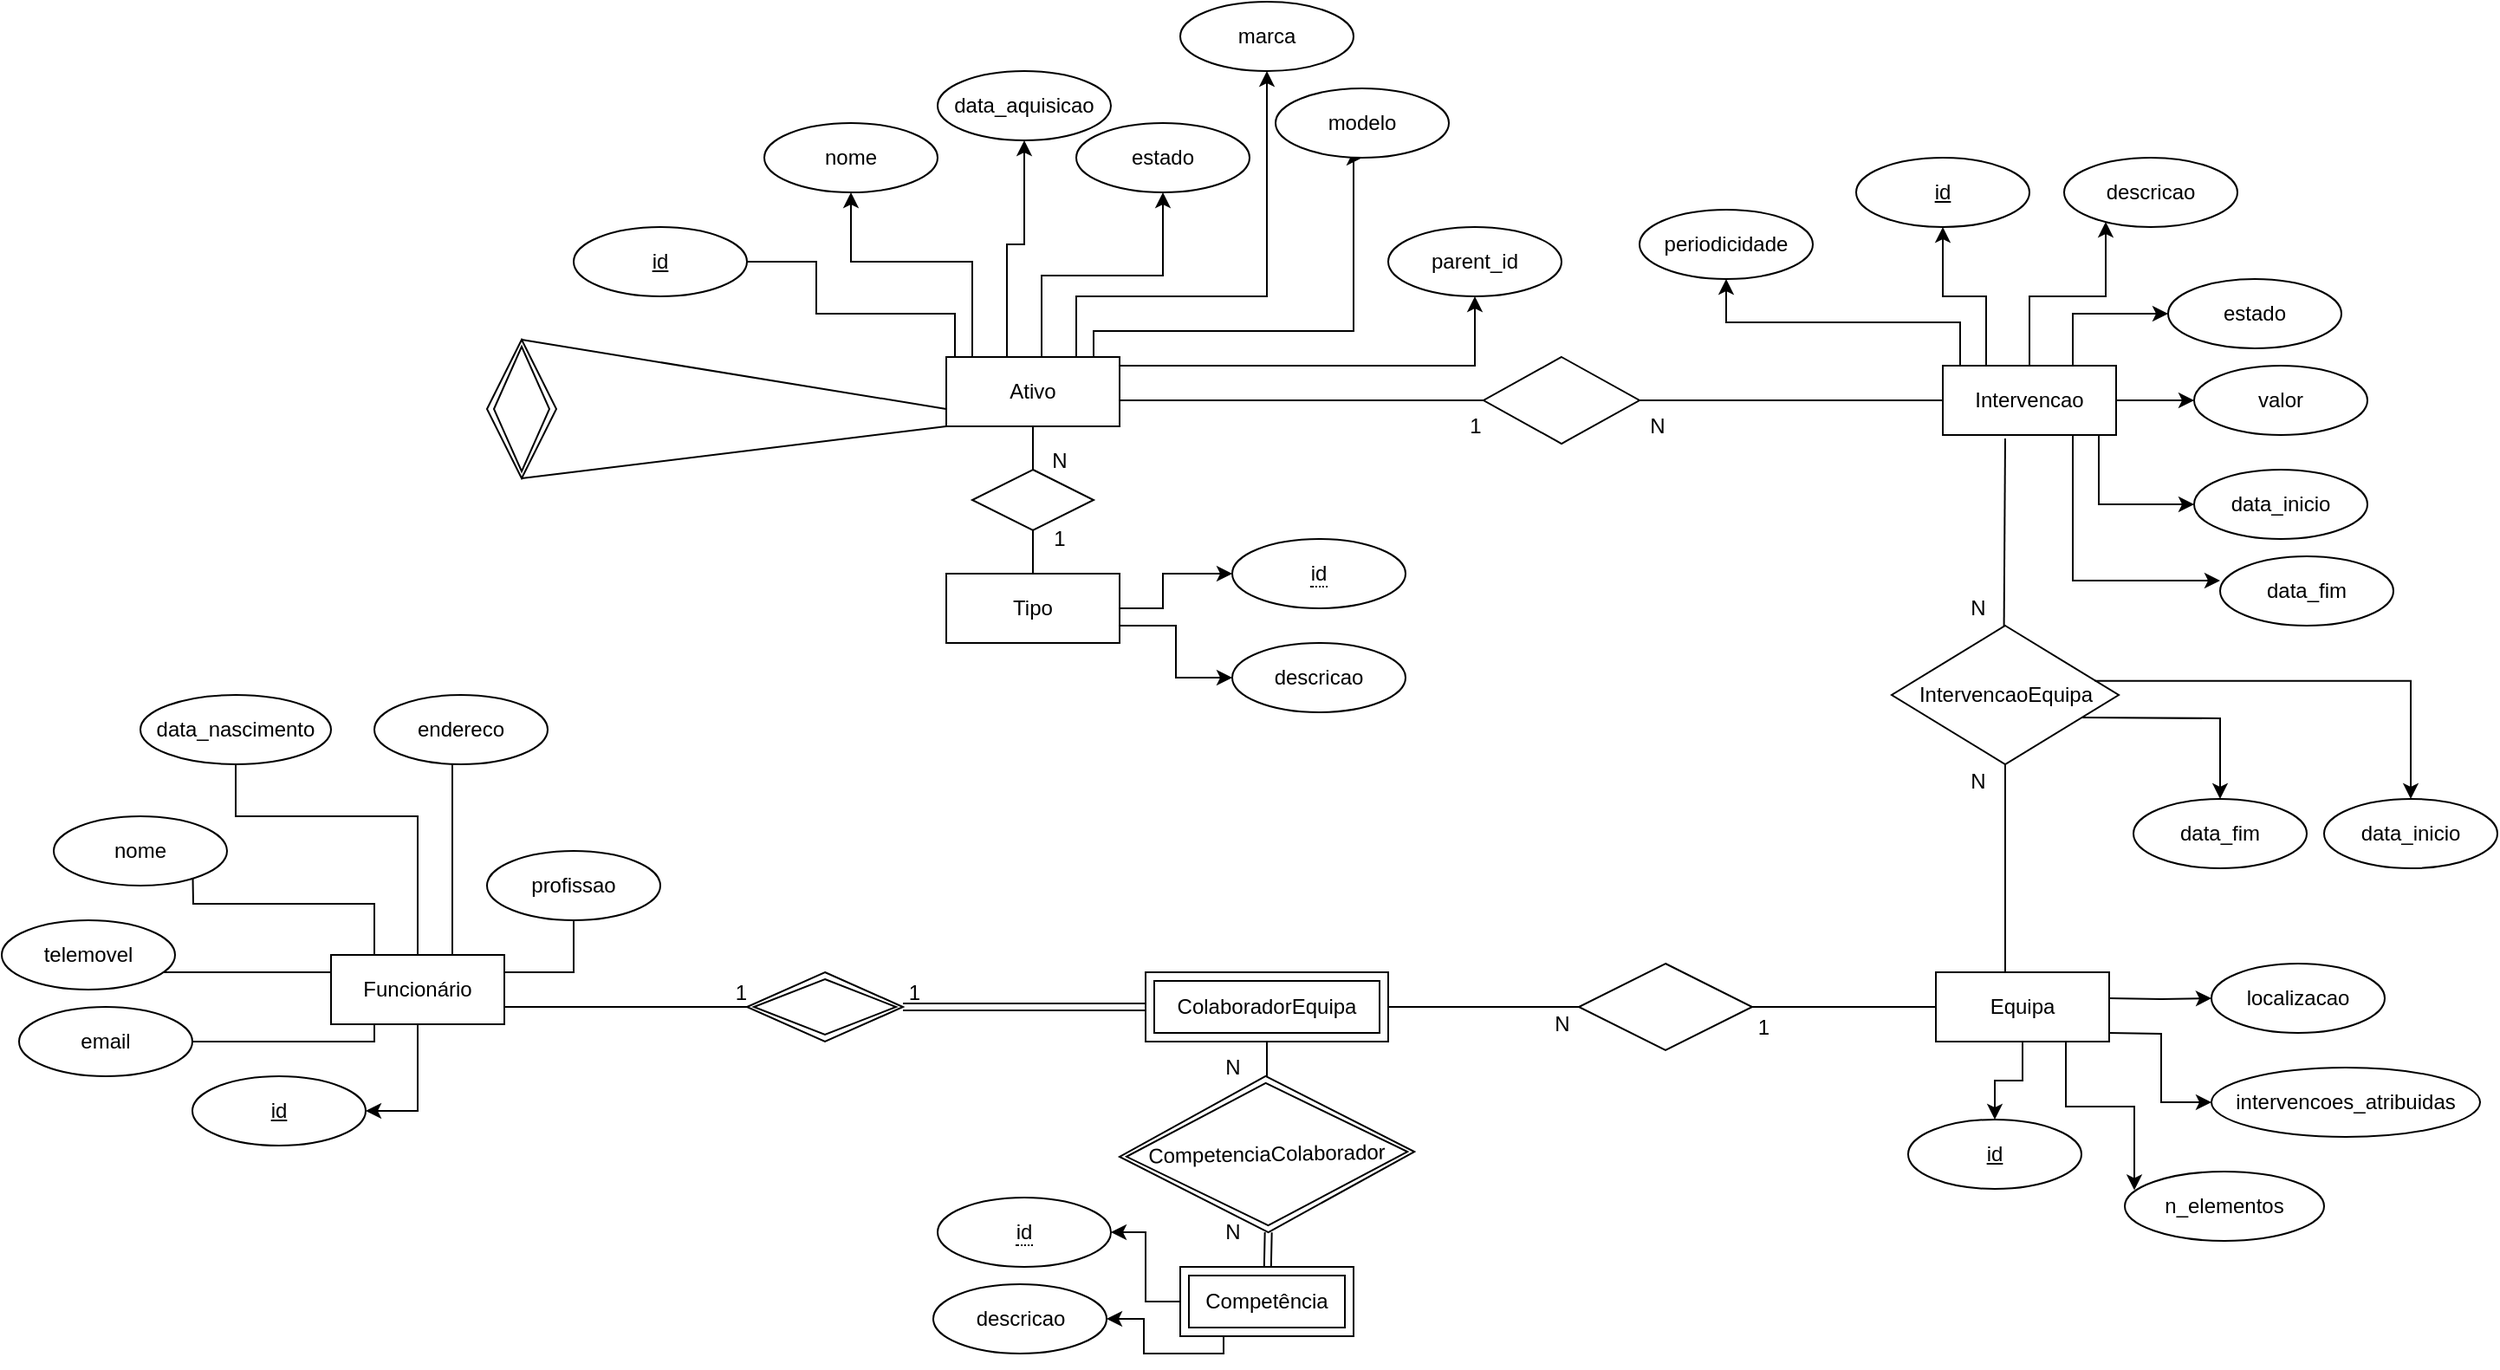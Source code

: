 <mxfile version="15.9.1" type="device"><diagram id="R2lEEEUBdFMjLlhIrx00" name="Page-1"><mxGraphModel dx="2708" dy="793" grid="1" gridSize="10" guides="1" tooltips="1" connect="1" arrows="1" fold="1" page="1" pageScale="1" pageWidth="850" pageHeight="1100" math="0" shadow="0" extFonts="Permanent Marker^https://fonts.googleapis.com/css?family=Permanent+Marker"><root><mxCell id="0"/><mxCell id="1" parent="0"/><mxCell id="d2GpT1aPCgtXl0htd-nq-5" style="edgeStyle=orthogonalEdgeStyle;rounded=0;orthogonalLoop=1;jettySize=auto;html=1;" parent="1" source="d2GpT1aPCgtXl0htd-nq-1" edge="1"><mxGeometry relative="1" as="geometry"><mxPoint x="-260" y="280" as="sourcePoint"/><mxPoint x="-370" y="220" as="targetPoint"/><Array as="points"><mxPoint x="-240" y="250"/><mxPoint x="-320" y="250"/><mxPoint x="-320" y="220"/></Array></mxGeometry></mxCell><mxCell id="d2GpT1aPCgtXl0htd-nq-7" style="edgeStyle=orthogonalEdgeStyle;rounded=0;orthogonalLoop=1;jettySize=auto;html=1;" parent="1" source="d2GpT1aPCgtXl0htd-nq-1" target="d2GpT1aPCgtXl0htd-nq-6" edge="1"><mxGeometry relative="1" as="geometry"><Array as="points"><mxPoint x="-230" y="220"/><mxPoint x="-300" y="220"/></Array></mxGeometry></mxCell><mxCell id="d2GpT1aPCgtXl0htd-nq-9" style="edgeStyle=orthogonalEdgeStyle;rounded=0;orthogonalLoop=1;jettySize=auto;html=1;exitX=0.5;exitY=0;exitDx=0;exitDy=0;entryX=0.5;entryY=1;entryDx=0;entryDy=0;" parent="1" source="d2GpT1aPCgtXl0htd-nq-1" target="d2GpT1aPCgtXl0htd-nq-8" edge="1"><mxGeometry relative="1" as="geometry"><Array as="points"><mxPoint x="-210" y="275"/><mxPoint x="-210" y="210"/><mxPoint x="-200" y="210"/></Array></mxGeometry></mxCell><mxCell id="d2GpT1aPCgtXl0htd-nq-11" style="edgeStyle=orthogonalEdgeStyle;rounded=0;orthogonalLoop=1;jettySize=auto;html=1;exitX=0.75;exitY=0;exitDx=0;exitDy=0;" parent="1" source="d2GpT1aPCgtXl0htd-nq-1" target="d2GpT1aPCgtXl0htd-nq-10" edge="1"><mxGeometry relative="1" as="geometry"><Array as="points"><mxPoint x="-190" y="275"/><mxPoint x="-190" y="228"/><mxPoint x="-120" y="228"/></Array></mxGeometry></mxCell><mxCell id="d2GpT1aPCgtXl0htd-nq-12" style="edgeStyle=orthogonalEdgeStyle;rounded=0;orthogonalLoop=1;jettySize=auto;html=1;entryX=0.5;entryY=1;entryDx=0;entryDy=0;exitX=1;exitY=0;exitDx=0;exitDy=0;" parent="1" source="d2GpT1aPCgtXl0htd-nq-1" target="d2GpT1aPCgtXl0htd-nq-13" edge="1"><mxGeometry relative="1" as="geometry"><mxPoint x="40" y="140" as="targetPoint"/><mxPoint x="-140" y="250" as="sourcePoint"/><Array as="points"><mxPoint x="-170" y="275"/><mxPoint x="-170" y="240"/><mxPoint x="-60" y="240"/></Array></mxGeometry></mxCell><mxCell id="d2GpT1aPCgtXl0htd-nq-15" style="edgeStyle=orthogonalEdgeStyle;rounded=0;orthogonalLoop=1;jettySize=auto;html=1;exitX=1;exitY=0;exitDx=0;exitDy=0;entryX=0.5;entryY=1;entryDx=0;entryDy=0;" parent="1" source="d2GpT1aPCgtXl0htd-nq-1" target="d2GpT1aPCgtXl0htd-nq-14" edge="1"><mxGeometry relative="1" as="geometry"><Array as="points"><mxPoint x="-160" y="275"/><mxPoint x="-160" y="260"/><mxPoint x="-10" y="260"/><mxPoint x="-10" y="160"/></Array><mxPoint x="-10" y="170" as="targetPoint"/></mxGeometry></mxCell><mxCell id="ImUq35g0bBFaCfp_P4Fi-3" style="edgeStyle=orthogonalEdgeStyle;rounded=0;orthogonalLoop=1;jettySize=auto;html=1;exitX=1;exitY=0.5;exitDx=0;exitDy=0;entryX=0.5;entryY=1;entryDx=0;entryDy=0;" parent="1" source="d2GpT1aPCgtXl0htd-nq-1" target="ImUq35g0bBFaCfp_P4Fi-2" edge="1"><mxGeometry relative="1" as="geometry"><Array as="points"><mxPoint x="-145" y="280"/><mxPoint x="60" y="280"/></Array></mxGeometry></mxCell><mxCell id="d2GpT1aPCgtXl0htd-nq-4" value="id" style="ellipse;whiteSpace=wrap;html=1;align=center;fontStyle=4;" parent="1" vertex="1"><mxGeometry x="-460" y="200" width="100" height="40" as="geometry"/></mxCell><mxCell id="d2GpT1aPCgtXl0htd-nq-6" value="nome" style="ellipse;whiteSpace=wrap;html=1;align=center;" parent="1" vertex="1"><mxGeometry x="-350" y="140" width="100" height="40" as="geometry"/></mxCell><mxCell id="d2GpT1aPCgtXl0htd-nq-8" value="data_aquisicao" style="ellipse;whiteSpace=wrap;html=1;align=center;" parent="1" vertex="1"><mxGeometry x="-250" y="110" width="100" height="40" as="geometry"/></mxCell><mxCell id="d2GpT1aPCgtXl0htd-nq-10" value="estado" style="ellipse;whiteSpace=wrap;html=1;align=center;" parent="1" vertex="1"><mxGeometry x="-170" y="140" width="100" height="40" as="geometry"/></mxCell><mxCell id="d2GpT1aPCgtXl0htd-nq-13" value="marca" style="ellipse;whiteSpace=wrap;html=1;align=center;" parent="1" vertex="1"><mxGeometry x="-110" y="70" width="100" height="40" as="geometry"/></mxCell><mxCell id="d2GpT1aPCgtXl0htd-nq-14" value="modelo" style="ellipse;whiteSpace=wrap;html=1;align=center;" parent="1" vertex="1"><mxGeometry x="-55" y="120" width="100" height="40" as="geometry"/></mxCell><mxCell id="d2GpT1aPCgtXl0htd-nq-18" style="edgeStyle=orthogonalEdgeStyle;rounded=0;orthogonalLoop=1;jettySize=auto;html=1;exitX=0.25;exitY=0;exitDx=0;exitDy=0;" parent="1" source="d2GpT1aPCgtXl0htd-nq-16" edge="1"><mxGeometry relative="1" as="geometry"><mxPoint x="-680" y="560" as="targetPoint"/></mxGeometry></mxCell><mxCell id="d2GpT1aPCgtXl0htd-nq-20" style="edgeStyle=orthogonalEdgeStyle;rounded=0;orthogonalLoop=1;jettySize=auto;html=1;exitX=0.5;exitY=0;exitDx=0;exitDy=0;" parent="1" source="d2GpT1aPCgtXl0htd-nq-16" edge="1"><mxGeometry relative="1" as="geometry"><mxPoint x="-655" y="500" as="targetPoint"/><Array as="points"><mxPoint x="-550" y="540"/><mxPoint x="-655" y="540"/></Array></mxGeometry></mxCell><mxCell id="KP4PeidGwkODDgZgxUq2-19" style="edgeStyle=orthogonalEdgeStyle;rounded=0;orthogonalLoop=1;jettySize=auto;html=1;exitX=1;exitY=0;exitDx=0;exitDy=0;" parent="1" source="d2GpT1aPCgtXl0htd-nq-16" edge="1"><mxGeometry relative="1" as="geometry"><mxPoint x="-520" y="500" as="targetPoint"/><Array as="points"><mxPoint x="-530" y="620"/><mxPoint x="-530" y="490"/><mxPoint x="-510" y="490"/></Array></mxGeometry></mxCell><mxCell id="KP4PeidGwkODDgZgxUq2-25" style="edgeStyle=orthogonalEdgeStyle;rounded=0;orthogonalLoop=1;jettySize=auto;html=1;exitX=0.25;exitY=1;exitDx=0;exitDy=0;" parent="1" source="d2GpT1aPCgtXl0htd-nq-16" edge="1"><mxGeometry relative="1" as="geometry"><mxPoint x="-690" y="670" as="targetPoint"/><Array as="points"><mxPoint x="-575" y="670"/></Array></mxGeometry></mxCell><mxCell id="KP4PeidGwkODDgZgxUq2-31" style="edgeStyle=orthogonalEdgeStyle;rounded=0;orthogonalLoop=1;jettySize=auto;html=1;exitX=0.5;exitY=1;exitDx=0;exitDy=0;entryX=1;entryY=0.5;entryDx=0;entryDy=0;" parent="1" source="d2GpT1aPCgtXl0htd-nq-16" target="KP4PeidGwkODDgZgxUq2-29" edge="1"><mxGeometry relative="1" as="geometry"><mxPoint x="-600" y="770" as="targetPoint"/></mxGeometry></mxCell><mxCell id="d2GpT1aPCgtXl0htd-nq-16" value="Funcionário" style="whiteSpace=wrap;html=1;align=center;" parent="1" vertex="1"><mxGeometry x="-600" y="620" width="100" height="40" as="geometry"/></mxCell><mxCell id="d2GpT1aPCgtXl0htd-nq-21" value="nome" style="ellipse;whiteSpace=wrap;html=1;align=center;" parent="1" vertex="1"><mxGeometry x="-760" y="540" width="100" height="40" as="geometry"/></mxCell><mxCell id="d2GpT1aPCgtXl0htd-nq-23" value="data_nascimento" style="ellipse;whiteSpace=wrap;html=1;align=center;" parent="1" vertex="1"><mxGeometry x="-710" y="470" width="110" height="40" as="geometry"/></mxCell><mxCell id="d2GpT1aPCgtXl0htd-nq-33" style="edgeStyle=orthogonalEdgeStyle;rounded=0;orthogonalLoop=1;jettySize=auto;html=1;exitX=1;exitY=0.25;exitDx=0;exitDy=0;entryX=0;entryY=0.5;entryDx=0;entryDy=0;" parent="1" target="d2GpT1aPCgtXl0htd-nq-32" edge="1" source="2pOSU3FEj7hNrNB9tdmA-8"><mxGeometry relative="1" as="geometry"><mxPoint x="-145" y="420" as="sourcePoint"/><Array as="points"><mxPoint x="-145" y="420"/><mxPoint x="-120" y="420"/><mxPoint x="-120" y="400"/></Array></mxGeometry></mxCell><mxCell id="d2GpT1aPCgtXl0htd-nq-35" style="edgeStyle=orthogonalEdgeStyle;rounded=0;orthogonalLoop=1;jettySize=auto;html=1;exitX=1;exitY=0.75;exitDx=0;exitDy=0;" parent="1" target="d2GpT1aPCgtXl0htd-nq-34" edge="1" source="2pOSU3FEj7hNrNB9tdmA-8"><mxGeometry relative="1" as="geometry"><mxPoint x="-145" y="440" as="sourcePoint"/></mxGeometry></mxCell><mxCell id="d2GpT1aPCgtXl0htd-nq-32" value="&lt;span style=&quot;border-bottom: 1px dotted&quot;&gt;id&lt;br&gt;&lt;/span&gt;" style="ellipse;whiteSpace=wrap;html=1;align=center;rounded=0;" parent="1" vertex="1"><mxGeometry x="-80" y="380" width="100" height="40" as="geometry"/></mxCell><mxCell id="d2GpT1aPCgtXl0htd-nq-34" value="descricao" style="ellipse;whiteSpace=wrap;html=1;align=center;rounded=0;" parent="1" vertex="1"><mxGeometry x="-80" y="440" width="100" height="40" as="geometry"/></mxCell><mxCell id="KP4PeidGwkODDgZgxUq2-4" value="" style="shape=rhombus;double=1;perimeter=rhombusPerimeter;whiteSpace=wrap;html=1;align=center;rounded=0;rotation=-90;" parent="1" vertex="1"><mxGeometry x="-530" y="285" width="80" height="40" as="geometry"/></mxCell><mxCell id="KP4PeidGwkODDgZgxUq2-11" value="" style="endArrow=none;html=1;rounded=0;exitX=1;exitY=0.5;exitDx=0;exitDy=0;entryX=0;entryY=0.75;entryDx=0;entryDy=0;" parent="1" source="KP4PeidGwkODDgZgxUq2-4" target="d2GpT1aPCgtXl0htd-nq-1" edge="1"><mxGeometry relative="1" as="geometry"><mxPoint x="-390" y="420" as="sourcePoint"/><mxPoint x="-230" y="420" as="targetPoint"/></mxGeometry></mxCell><mxCell id="KP4PeidGwkODDgZgxUq2-15" value="" style="html=1;rounded=0;exitX=0.5;exitY=1;exitDx=0;exitDy=0;startArrow=none;" parent="1" edge="1" source="2pOSU3FEj7hNrNB9tdmA-8"><mxGeometry relative="1" as="geometry"><mxPoint x="-195" y="380" as="sourcePoint"/><mxPoint x="-195" y="420" as="targetPoint"/></mxGeometry></mxCell><mxCell id="KP4PeidGwkODDgZgxUq2-17" value="" style="endArrow=none;html=1;rounded=0;entryX=0.5;entryY=0;entryDx=0;entryDy=0;exitX=0.5;exitY=1;exitDx=0;exitDy=0;startArrow=none;" parent="1" source="2pOSU3FEj7hNrNB9tdmA-9" edge="1"><mxGeometry relative="1" as="geometry"><mxPoint x="-380" y="360" as="sourcePoint"/><mxPoint x="-195" y="340" as="targetPoint"/></mxGeometry></mxCell><mxCell id="KP4PeidGwkODDgZgxUq2-18" value="endereco" style="ellipse;whiteSpace=wrap;html=1;align=center;" parent="1" vertex="1"><mxGeometry x="-575" y="470" width="100" height="40" as="geometry"/></mxCell><mxCell id="KP4PeidGwkODDgZgxUq2-24" value="email" style="ellipse;whiteSpace=wrap;html=1;align=center;" parent="1" vertex="1"><mxGeometry x="-780" y="650" width="100" height="40" as="geometry"/></mxCell><mxCell id="KP4PeidGwkODDgZgxUq2-29" value="id" style="ellipse;whiteSpace=wrap;html=1;align=center;fontStyle=4;" parent="1" vertex="1"><mxGeometry x="-680" y="690" width="100" height="40" as="geometry"/></mxCell><mxCell id="KP4PeidGwkODDgZgxUq2-45" style="edgeStyle=orthogonalEdgeStyle;rounded=0;orthogonalLoop=1;jettySize=auto;html=1;exitX=0;exitY=0;exitDx=0;exitDy=0;entryX=0.5;entryY=1;entryDx=0;entryDy=0;" parent="1" source="KP4PeidGwkODDgZgxUq2-38" target="KP4PeidGwkODDgZgxUq2-44" edge="1"><mxGeometry relative="1" as="geometry"><Array as="points"><mxPoint x="340" y="280"/><mxPoint x="340" y="255"/><mxPoint x="205" y="255"/></Array></mxGeometry></mxCell><mxCell id="KP4PeidGwkODDgZgxUq2-47" style="edgeStyle=orthogonalEdgeStyle;rounded=0;orthogonalLoop=1;jettySize=auto;html=1;exitX=0.25;exitY=0;exitDx=0;exitDy=0;entryX=0.5;entryY=1;entryDx=0;entryDy=0;" parent="1" source="KP4PeidGwkODDgZgxUq2-38" target="KP4PeidGwkODDgZgxUq2-46" edge="1"><mxGeometry relative="1" as="geometry"/></mxCell><mxCell id="KP4PeidGwkODDgZgxUq2-49" style="edgeStyle=orthogonalEdgeStyle;rounded=0;orthogonalLoop=1;jettySize=auto;html=1;exitX=0.5;exitY=0;exitDx=0;exitDy=0;entryX=0.24;entryY=0.925;entryDx=0;entryDy=0;entryPerimeter=0;" parent="1" source="KP4PeidGwkODDgZgxUq2-38" target="KP4PeidGwkODDgZgxUq2-48" edge="1"><mxGeometry relative="1" as="geometry"/></mxCell><mxCell id="KP4PeidGwkODDgZgxUq2-51" style="edgeStyle=orthogonalEdgeStyle;rounded=0;orthogonalLoop=1;jettySize=auto;html=1;exitX=0.75;exitY=0;exitDx=0;exitDy=0;entryX=0;entryY=0.5;entryDx=0;entryDy=0;" parent="1" source="KP4PeidGwkODDgZgxUq2-38" target="KP4PeidGwkODDgZgxUq2-50" edge="1"><mxGeometry relative="1" as="geometry"><Array as="points"><mxPoint x="405" y="250"/><mxPoint x="450" y="250"/></Array></mxGeometry></mxCell><mxCell id="KP4PeidGwkODDgZgxUq2-53" style="edgeStyle=orthogonalEdgeStyle;rounded=0;orthogonalLoop=1;jettySize=auto;html=1;exitX=1;exitY=0.5;exitDx=0;exitDy=0;" parent="1" source="KP4PeidGwkODDgZgxUq2-38" target="KP4PeidGwkODDgZgxUq2-52" edge="1"><mxGeometry relative="1" as="geometry"/></mxCell><mxCell id="KP4PeidGwkODDgZgxUq2-56" style="edgeStyle=orthogonalEdgeStyle;rounded=0;orthogonalLoop=1;jettySize=auto;html=1;exitX=1;exitY=1;exitDx=0;exitDy=0;entryX=0;entryY=0.5;entryDx=0;entryDy=0;" parent="1" source="KP4PeidGwkODDgZgxUq2-38" target="KP4PeidGwkODDgZgxUq2-54" edge="1"><mxGeometry relative="1" as="geometry"><Array as="points"><mxPoint x="420" y="320"/><mxPoint x="420" y="360"/></Array></mxGeometry></mxCell><mxCell id="KP4PeidGwkODDgZgxUq2-57" style="edgeStyle=orthogonalEdgeStyle;rounded=0;orthogonalLoop=1;jettySize=auto;html=1;exitX=0.75;exitY=1;exitDx=0;exitDy=0;entryX=0;entryY=0.35;entryDx=0;entryDy=0;entryPerimeter=0;" parent="1" source="KP4PeidGwkODDgZgxUq2-38" target="KP4PeidGwkODDgZgxUq2-55" edge="1"><mxGeometry relative="1" as="geometry"/></mxCell><mxCell id="KP4PeidGwkODDgZgxUq2-38" value="Intervencao" style="whiteSpace=wrap;html=1;align=center;" parent="1" vertex="1"><mxGeometry x="330" y="280" width="100" height="40" as="geometry"/></mxCell><mxCell id="KP4PeidGwkODDgZgxUq2-42" value="" style="endArrow=none;html=1;rounded=0;" parent="1" target="KP4PeidGwkODDgZgxUq2-40" edge="1"><mxGeometry relative="1" as="geometry"><mxPoint x="-150" y="300" as="sourcePoint"/><mxPoint x="40" y="310" as="targetPoint"/></mxGeometry></mxCell><mxCell id="KP4PeidGwkODDgZgxUq2-44" value="periodicidade" style="ellipse;whiteSpace=wrap;html=1;align=center;" parent="1" vertex="1"><mxGeometry x="155" y="190" width="100" height="40" as="geometry"/></mxCell><mxCell id="KP4PeidGwkODDgZgxUq2-46" value="id" style="ellipse;whiteSpace=wrap;html=1;align=center;fontStyle=4;" parent="1" vertex="1"><mxGeometry x="280" y="160" width="100" height="40" as="geometry"/></mxCell><mxCell id="KP4PeidGwkODDgZgxUq2-48" value="descricao" style="ellipse;whiteSpace=wrap;html=1;align=center;" parent="1" vertex="1"><mxGeometry x="400" y="160" width="100" height="40" as="geometry"/></mxCell><mxCell id="KP4PeidGwkODDgZgxUq2-50" value="estado" style="ellipse;whiteSpace=wrap;html=1;align=center;" parent="1" vertex="1"><mxGeometry x="460" y="230" width="100" height="40" as="geometry"/></mxCell><mxCell id="KP4PeidGwkODDgZgxUq2-52" value="valor" style="ellipse;whiteSpace=wrap;html=1;align=center;" parent="1" vertex="1"><mxGeometry x="475" y="280" width="100" height="40" as="geometry"/></mxCell><mxCell id="KP4PeidGwkODDgZgxUq2-54" value="data_inicio" style="ellipse;whiteSpace=wrap;html=1;align=center;" parent="1" vertex="1"><mxGeometry x="475" y="340" width="100" height="40" as="geometry"/></mxCell><mxCell id="KP4PeidGwkODDgZgxUq2-55" value="data_fim" style="ellipse;whiteSpace=wrap;html=1;align=center;" parent="1" vertex="1"><mxGeometry x="490" y="390" width="100" height="40" as="geometry"/></mxCell><mxCell id="KP4PeidGwkODDgZgxUq2-58" value="" style="endArrow=none;html=1;rounded=0;exitX=0.36;exitY=1.05;exitDx=0;exitDy=0;exitPerimeter=0;entryX=0.494;entryY=0.164;entryDx=0;entryDy=0;entryPerimeter=0;" parent="1" source="KP4PeidGwkODDgZgxUq2-38" target="KP4PeidGwkODDgZgxUq2-85" edge="1"><mxGeometry relative="1" as="geometry"><mxPoint x="330" y="470" as="sourcePoint"/><mxPoint x="366" y="480" as="targetPoint"/></mxGeometry></mxCell><mxCell id="KP4PeidGwkODDgZgxUq2-66" style="edgeStyle=orthogonalEdgeStyle;rounded=0;orthogonalLoop=1;jettySize=auto;html=1;exitX=1;exitY=0.5;exitDx=0;exitDy=0;entryX=0;entryY=0.5;entryDx=0;entryDy=0;" parent="1" target="KP4PeidGwkODDgZgxUq2-65" edge="1"><mxGeometry relative="1" as="geometry"><mxPoint x="426" y="645" as="sourcePoint"/></mxGeometry></mxCell><mxCell id="KP4PeidGwkODDgZgxUq2-71" style="edgeStyle=orthogonalEdgeStyle;rounded=0;orthogonalLoop=1;jettySize=auto;html=1;exitX=1;exitY=1;exitDx=0;exitDy=0;entryX=0;entryY=0.5;entryDx=0;entryDy=0;" parent="1" target="KP4PeidGwkODDgZgxUq2-70" edge="1"><mxGeometry relative="1" as="geometry"><mxPoint x="426" y="665" as="sourcePoint"/></mxGeometry></mxCell><mxCell id="KP4PeidGwkODDgZgxUq2-65" value="localizacao" style="ellipse;whiteSpace=wrap;html=1;align=center;" parent="1" vertex="1"><mxGeometry x="485" y="625" width="100" height="40" as="geometry"/></mxCell><mxCell id="KP4PeidGwkODDgZgxUq2-70" value="intervencoes_atribuidas" style="ellipse;whiteSpace=wrap;html=1;align=center;" parent="1" vertex="1"><mxGeometry x="485" y="685" width="155" height="40" as="geometry"/></mxCell><mxCell id="KP4PeidGwkODDgZgxUq2-72" value="" style="shape=rhombus;perimeter=rhombusPerimeter;whiteSpace=wrap;html=1;align=center;" parent="1" vertex="1"><mxGeometry x="120" y="625" width="100" height="50" as="geometry"/></mxCell><mxCell id="KP4PeidGwkODDgZgxUq2-73" value="" style="endArrow=none;html=1;rounded=0;exitX=1;exitY=0.5;exitDx=0;exitDy=0;entryX=0;entryY=0.5;entryDx=0;entryDy=0;" parent="1" source="ImUq35g0bBFaCfp_P4Fi-4" target="KP4PeidGwkODDgZgxUq2-72" edge="1"><mxGeometry relative="1" as="geometry"><mxPoint x="25" y="650" as="sourcePoint"/><mxPoint x="240" y="720" as="targetPoint"/></mxGeometry></mxCell><mxCell id="KP4PeidGwkODDgZgxUq2-74" value="" style="endArrow=none;html=1;rounded=0;exitX=1;exitY=0.5;exitDx=0;exitDy=0;" parent="1" source="KP4PeidGwkODDgZgxUq2-72" edge="1" target="KP4PeidGwkODDgZgxUq2-98"><mxGeometry relative="1" as="geometry"><mxPoint x="231" y="730" as="sourcePoint"/><mxPoint x="316" y="690" as="targetPoint"/></mxGeometry></mxCell><mxCell id="KP4PeidGwkODDgZgxUq2-85" value="IntervencaoEquipa" style="shape=rhombus;perimeter=rhombusPerimeter;whiteSpace=wrap;html=1;align=center;rotation=0;" parent="1" vertex="1"><mxGeometry x="300.5" y="430" width="131" height="80" as="geometry"/></mxCell><mxCell id="KP4PeidGwkODDgZgxUq2-86" value="" style="endArrow=none;html=1;rounded=0;entryX=0.5;entryY=0;entryDx=0;entryDy=0;exitX=0.5;exitY=1;exitDx=0;exitDy=0;" parent="1" source="KP4PeidGwkODDgZgxUq2-85" edge="1"><mxGeometry relative="1" as="geometry"><mxPoint x="220" y="590" as="sourcePoint"/><mxPoint x="366" y="670" as="targetPoint"/></mxGeometry></mxCell><mxCell id="KP4PeidGwkODDgZgxUq2-107" style="edgeStyle=orthogonalEdgeStyle;rounded=0;orthogonalLoop=1;jettySize=auto;html=1;exitX=0;exitY=0.5;exitDx=0;exitDy=0;" parent="1" source="KP4PeidGwkODDgZgxUq2-97" target="KP4PeidGwkODDgZgxUq2-106" edge="1"><mxGeometry relative="1" as="geometry"/></mxCell><mxCell id="KP4PeidGwkODDgZgxUq2-109" style="edgeStyle=orthogonalEdgeStyle;rounded=0;orthogonalLoop=1;jettySize=auto;html=1;exitX=0.25;exitY=1;exitDx=0;exitDy=0;entryX=1;entryY=0.5;entryDx=0;entryDy=0;" parent="1" source="KP4PeidGwkODDgZgxUq2-97" target="KP4PeidGwkODDgZgxUq2-108" edge="1"><mxGeometry relative="1" as="geometry"><mxPoint x="-80" y="940" as="targetPoint"/><Array as="points"><mxPoint x="-85" y="850"/><mxPoint x="-131" y="850"/><mxPoint x="-131" y="830"/></Array></mxGeometry></mxCell><mxCell id="KP4PeidGwkODDgZgxUq2-97" value="Competência" style="shape=ext;margin=3;double=1;whiteSpace=wrap;html=1;align=center;" parent="1" vertex="1"><mxGeometry x="-110" y="800" width="100" height="40" as="geometry"/></mxCell><mxCell id="ImUq35g0bBFaCfp_P4Fi-11" style="edgeStyle=orthogonalEdgeStyle;rounded=0;orthogonalLoop=1;jettySize=auto;html=1;exitX=0.5;exitY=1;exitDx=0;exitDy=0;entryX=0.5;entryY=0;entryDx=0;entryDy=0;" parent="1" source="KP4PeidGwkODDgZgxUq2-98" target="ImUq35g0bBFaCfp_P4Fi-10" edge="1"><mxGeometry relative="1" as="geometry"/></mxCell><mxCell id="KP4PeidGwkODDgZgxUq2-98" value="Equipa" style="whiteSpace=wrap;html=1;align=center;" parent="1" vertex="1"><mxGeometry x="326" y="630" width="100" height="40" as="geometry"/></mxCell><mxCell id="KP4PeidGwkODDgZgxUq2-100" value="CompetenciaColaborador" style="shape=rhombus;double=1;perimeter=rhombusPerimeter;whiteSpace=wrap;html=1;align=center;rounded=0;rotation=-1;direction=south;" parent="1" vertex="1"><mxGeometry x="-145" y="689.94" width="170.09" height="90.11" as="geometry"/></mxCell><mxCell id="KP4PeidGwkODDgZgxUq2-103" value="" style="shape=link;html=1;rounded=0;exitX=1;exitY=0.5;exitDx=0;exitDy=0;" parent="1" source="KP4PeidGwkODDgZgxUq2-100" target="KP4PeidGwkODDgZgxUq2-97" edge="1"><mxGeometry relative="1" as="geometry"><mxPoint x="-330" y="900" as="sourcePoint"/><mxPoint x="-170" y="900" as="targetPoint"/></mxGeometry></mxCell><mxCell id="KP4PeidGwkODDgZgxUq2-105" value="" style="endArrow=none;html=1;rounded=0;exitX=0.5;exitY=1;exitDx=0;exitDy=0;" parent="1" source="ImUq35g0bBFaCfp_P4Fi-4" target="KP4PeidGwkODDgZgxUq2-100" edge="1"><mxGeometry relative="1" as="geometry"><mxPoint x="40" y="670" as="sourcePoint"/><mxPoint x="-140" y="950" as="targetPoint"/></mxGeometry></mxCell><mxCell id="KP4PeidGwkODDgZgxUq2-106" value="&lt;span style=&quot;border-bottom: 1px dotted&quot;&gt;id&lt;/span&gt;" style="ellipse;whiteSpace=wrap;html=1;align=center;" parent="1" vertex="1"><mxGeometry x="-250" y="760" width="100" height="40" as="geometry"/></mxCell><mxCell id="KP4PeidGwkODDgZgxUq2-108" value="descricao" style="ellipse;whiteSpace=wrap;html=1;align=center;" parent="1" vertex="1"><mxGeometry x="-252.5" y="810" width="100" height="40" as="geometry"/></mxCell><mxCell id="ImUq35g0bBFaCfp_P4Fi-1" value="" style="endArrow=none;html=1;rounded=0;exitX=0;exitY=0.5;exitDx=0;exitDy=0;entryX=0;entryY=1;entryDx=0;entryDy=0;" parent="1" source="KP4PeidGwkODDgZgxUq2-4" target="d2GpT1aPCgtXl0htd-nq-1" edge="1"><mxGeometry relative="1" as="geometry"><mxPoint x="-530" y="360" as="sourcePoint"/><mxPoint x="-370" y="360" as="targetPoint"/></mxGeometry></mxCell><mxCell id="ImUq35g0bBFaCfp_P4Fi-2" value="parent_id" style="ellipse;whiteSpace=wrap;html=1;align=center;" parent="1" vertex="1"><mxGeometry x="10" y="200" width="100" height="40" as="geometry"/></mxCell><mxCell id="ImUq35g0bBFaCfp_P4Fi-4" value="ColaboradorEquipa" style="shape=ext;margin=3;double=1;whiteSpace=wrap;html=1;align=center;" parent="1" vertex="1"><mxGeometry x="-130" y="630" width="140" height="40" as="geometry"/></mxCell><mxCell id="ImUq35g0bBFaCfp_P4Fi-5" value="" style="shape=rhombus;double=1;perimeter=rhombusPerimeter;whiteSpace=wrap;html=1;align=center;" parent="1" vertex="1"><mxGeometry x="-360" y="630" width="90" height="40" as="geometry"/></mxCell><mxCell id="ImUq35g0bBFaCfp_P4Fi-7" value="" style="endArrow=none;html=1;rounded=0;entryX=0;entryY=0.5;entryDx=0;entryDy=0;" parent="1" target="ImUq35g0bBFaCfp_P4Fi-5" edge="1"><mxGeometry relative="1" as="geometry"><mxPoint x="-500" y="650" as="sourcePoint"/><mxPoint x="-300" y="720" as="targetPoint"/></mxGeometry></mxCell><mxCell id="ImUq35g0bBFaCfp_P4Fi-8" value="" style="shape=link;html=1;rounded=0;entryX=0;entryY=0.5;entryDx=0;entryDy=0;exitX=1;exitY=0.5;exitDx=0;exitDy=0;" parent="1" source="ImUq35g0bBFaCfp_P4Fi-5" target="ImUq35g0bBFaCfp_P4Fi-4" edge="1"><mxGeometry relative="1" as="geometry"><mxPoint x="-260" y="650" as="sourcePoint"/><mxPoint x="-130" y="720" as="targetPoint"/></mxGeometry></mxCell><mxCell id="ImUq35g0bBFaCfp_P4Fi-9" value="1" style="resizable=0;html=1;align=right;verticalAlign=bottom;" parent="ImUq35g0bBFaCfp_P4Fi-8" connectable="0" vertex="1"><mxGeometry x="1" relative="1" as="geometry"><mxPoint x="-130" as="offset"/></mxGeometry></mxCell><mxCell id="ImUq35g0bBFaCfp_P4Fi-10" value="id" style="ellipse;whiteSpace=wrap;html=1;align=center;fontStyle=4;" parent="1" vertex="1"><mxGeometry x="310" y="715" width="100" height="40" as="geometry"/></mxCell><mxCell id="2pOSU3FEj7hNrNB9tdmA-1" value="n_elementos" style="ellipse;whiteSpace=wrap;html=1;align=center;" parent="1" vertex="1"><mxGeometry x="435" y="745" width="115" height="40" as="geometry"/></mxCell><mxCell id="2pOSU3FEj7hNrNB9tdmA-2" style="edgeStyle=orthogonalEdgeStyle;rounded=0;orthogonalLoop=1;jettySize=auto;html=1;exitX=0.75;exitY=1;exitDx=0;exitDy=0;entryX=0.048;entryY=0.268;entryDx=0;entryDy=0;entryPerimeter=0;" parent="1" source="KP4PeidGwkODDgZgxUq2-98" target="2pOSU3FEj7hNrNB9tdmA-1" edge="1"><mxGeometry relative="1" as="geometry"><mxPoint x="380.94" y="705" as="sourcePoint"/><mxPoint x="430" y="725" as="targetPoint"/></mxGeometry></mxCell><mxCell id="2pOSU3FEj7hNrNB9tdmA-3" value="data_inicio" style="ellipse;whiteSpace=wrap;html=1;align=center;" parent="1" vertex="1"><mxGeometry x="550" y="530" width="100" height="40" as="geometry"/></mxCell><mxCell id="2pOSU3FEj7hNrNB9tdmA-4" value="data_fim" style="ellipse;whiteSpace=wrap;html=1;align=center;" parent="1" vertex="1"><mxGeometry x="440" y="530" width="100" height="40" as="geometry"/></mxCell><mxCell id="2pOSU3FEj7hNrNB9tdmA-6" style="edgeStyle=orthogonalEdgeStyle;rounded=0;orthogonalLoop=1;jettySize=auto;html=1;exitX=0.895;exitY=0.399;exitDx=0;exitDy=0;exitPerimeter=0;entryX=0.5;entryY=0;entryDx=0;entryDy=0;" parent="1" source="KP4PeidGwkODDgZgxUq2-85" target="2pOSU3FEj7hNrNB9tdmA-3" edge="1"><mxGeometry relative="1" as="geometry"><mxPoint x="375" y="478" as="sourcePoint"/><mxPoint x="460" y="562" as="targetPoint"/></mxGeometry></mxCell><mxCell id="2pOSU3FEj7hNrNB9tdmA-7" style="edgeStyle=orthogonalEdgeStyle;rounded=0;orthogonalLoop=1;jettySize=auto;html=1;" parent="1" target="2pOSU3FEj7hNrNB9tdmA-4" edge="1"><mxGeometry relative="1" as="geometry"><mxPoint x="410" y="483" as="sourcePoint"/><mxPoint x="429.0" y="519.999" as="targetPoint"/></mxGeometry></mxCell><mxCell id="2pOSU3FEj7hNrNB9tdmA-9" value="" style="shape=rhombus;perimeter=rhombusPerimeter;whiteSpace=wrap;html=1;align=center;" parent="1" vertex="1"><mxGeometry x="-230" y="340" width="70" height="35" as="geometry"/></mxCell><mxCell id="CsdySl5OxySSSPCSyk-5-2" value="" style="endArrow=none;html=1;rounded=0;entryX=0.5;entryY=0;entryDx=0;entryDy=0;exitX=0.5;exitY=1;exitDx=0;exitDy=0;" edge="1" parent="1" source="d2GpT1aPCgtXl0htd-nq-1" target="2pOSU3FEj7hNrNB9tdmA-9"><mxGeometry relative="1" as="geometry"><mxPoint x="-195" y="300" as="sourcePoint"/><mxPoint x="-195" y="340" as="targetPoint"/></mxGeometry></mxCell><mxCell id="2pOSU3FEj7hNrNB9tdmA-8" value="Tipo" style="whiteSpace=wrap;html=1;align=center;" parent="1" vertex="1"><mxGeometry x="-245" y="400" width="100" height="40" as="geometry"/></mxCell><mxCell id="CsdySl5OxySSSPCSyk-5-3" value="" style="html=1;rounded=0;exitX=0.5;exitY=1;exitDx=0;exitDy=0;endArrow=none;" edge="1" parent="1" source="2pOSU3FEj7hNrNB9tdmA-9" target="2pOSU3FEj7hNrNB9tdmA-8"><mxGeometry relative="1" as="geometry"><mxPoint x="-195" y="375" as="sourcePoint"/><mxPoint x="-195" y="420" as="targetPoint"/></mxGeometry></mxCell><mxCell id="CsdySl5OxySSSPCSyk-5-9" value="" style="edgeStyle=orthogonalEdgeStyle;rounded=0;orthogonalLoop=1;jettySize=auto;html=1;exitX=1;exitY=0.25;exitDx=0;exitDy=0;endArrow=none;" edge="1" parent="1" source="d2GpT1aPCgtXl0htd-nq-16"><mxGeometry relative="1" as="geometry"><mxPoint x="-500" y="630" as="sourcePoint"/><mxPoint x="-460" y="610" as="targetPoint"/><Array as="points"><mxPoint x="-460" y="630"/><mxPoint x="-460" y="570"/></Array></mxGeometry></mxCell><mxCell id="KP4PeidGwkODDgZgxUq2-20" value="profissao" style="ellipse;whiteSpace=wrap;html=1;align=center;" parent="1" vertex="1"><mxGeometry x="-510" y="560" width="100" height="40" as="geometry"/></mxCell><mxCell id="CsdySl5OxySSSPCSyk-5-12" style="edgeStyle=orthogonalEdgeStyle;rounded=0;orthogonalLoop=1;jettySize=auto;html=1;" edge="1" parent="1"><mxGeometry relative="1" as="geometry"><mxPoint x="-700" y="620" as="targetPoint"/><mxPoint x="-600" y="640" as="sourcePoint"/><Array as="points"><mxPoint x="-600" y="630"/><mxPoint x="-700" y="630"/></Array></mxGeometry></mxCell><mxCell id="KP4PeidGwkODDgZgxUq2-22" value="telemovel" style="ellipse;whiteSpace=wrap;html=1;align=center;" parent="1" vertex="1"><mxGeometry x="-790" y="600" width="100" height="40" as="geometry"/></mxCell><mxCell id="CsdySl5OxySSSPCSyk-5-13" value="1" style="resizable=0;html=1;align=right;verticalAlign=bottom;" connectable="0" vertex="1" parent="1"><mxGeometry x="-360" y="650" as="geometry"/></mxCell><mxCell id="CsdySl5OxySSSPCSyk-5-14" value="" style="endArrow=none;html=1;rounded=0;" edge="1" parent="1"><mxGeometry relative="1" as="geometry"><mxPoint x="150" y="300" as="sourcePoint"/><mxPoint x="330" y="300" as="targetPoint"/></mxGeometry></mxCell><mxCell id="KP4PeidGwkODDgZgxUq2-40" value="" style="shape=rhombus;perimeter=rhombusPerimeter;whiteSpace=wrap;html=1;align=center;" parent="1" vertex="1"><mxGeometry x="65" y="275" width="90" height="50" as="geometry"/></mxCell><mxCell id="d2GpT1aPCgtXl0htd-nq-1" value="Ativo" style="whiteSpace=wrap;html=1;align=center;" parent="1" vertex="1"><mxGeometry x="-245" y="275" width="100" height="40" as="geometry"/></mxCell><mxCell id="CsdySl5OxySSSPCSyk-5-15" value="1" style="text;html=1;align=center;verticalAlign=middle;resizable=0;points=[];autosize=1;strokeColor=none;fillColor=none;" vertex="1" parent="1"><mxGeometry x="50" y="305" width="20" height="20" as="geometry"/></mxCell><mxCell id="CsdySl5OxySSSPCSyk-5-16" value="N" style="text;html=1;align=center;verticalAlign=middle;resizable=0;points=[];autosize=1;strokeColor=none;fillColor=none;" vertex="1" parent="1"><mxGeometry x="155" y="305" width="20" height="20" as="geometry"/></mxCell><mxCell id="CsdySl5OxySSSPCSyk-5-17" value="N" style="text;html=1;align=center;verticalAlign=middle;resizable=0;points=[];autosize=1;strokeColor=none;fillColor=none;" vertex="1" parent="1"><mxGeometry x="340" y="410" width="20" height="20" as="geometry"/></mxCell><mxCell id="CsdySl5OxySSSPCSyk-5-18" value="N" style="text;html=1;align=center;verticalAlign=middle;resizable=0;points=[];autosize=1;strokeColor=none;fillColor=none;" vertex="1" parent="1"><mxGeometry x="340" y="510" width="20" height="20" as="geometry"/></mxCell><mxCell id="CsdySl5OxySSSPCSyk-5-19" value="N" style="text;html=1;align=center;verticalAlign=middle;resizable=0;points=[];autosize=1;strokeColor=none;fillColor=none;" vertex="1" parent="1"><mxGeometry x="-190" y="325" width="20" height="20" as="geometry"/></mxCell><mxCell id="CsdySl5OxySSSPCSyk-5-20" value="1" style="text;html=1;align=center;verticalAlign=middle;resizable=0;points=[];autosize=1;strokeColor=none;fillColor=none;" vertex="1" parent="1"><mxGeometry x="-190" y="370" width="20" height="20" as="geometry"/></mxCell><mxCell id="CsdySl5OxySSSPCSyk-5-22" value="N" style="text;html=1;align=center;verticalAlign=middle;resizable=0;points=[];autosize=1;strokeColor=none;fillColor=none;" vertex="1" parent="1"><mxGeometry x="-90" y="770" width="20" height="20" as="geometry"/></mxCell><mxCell id="CsdySl5OxySSSPCSyk-5-23" value="N" style="text;html=1;align=center;verticalAlign=middle;resizable=0;points=[];autosize=1;strokeColor=none;fillColor=none;" vertex="1" parent="1"><mxGeometry x="-90" y="675" width="20" height="20" as="geometry"/></mxCell><mxCell id="CsdySl5OxySSSPCSyk-5-24" value="N" style="text;html=1;align=center;verticalAlign=middle;resizable=0;points=[];autosize=1;strokeColor=none;fillColor=none;" vertex="1" parent="1"><mxGeometry x="100" y="650" width="20" height="20" as="geometry"/></mxCell><mxCell id="CsdySl5OxySSSPCSyk-5-25" value="1" style="resizable=0;html=1;align=right;verticalAlign=bottom;" connectable="0" vertex="1" parent="1"><mxGeometry x="230" y="670" as="geometry"/></mxCell></root></mxGraphModel></diagram></mxfile>